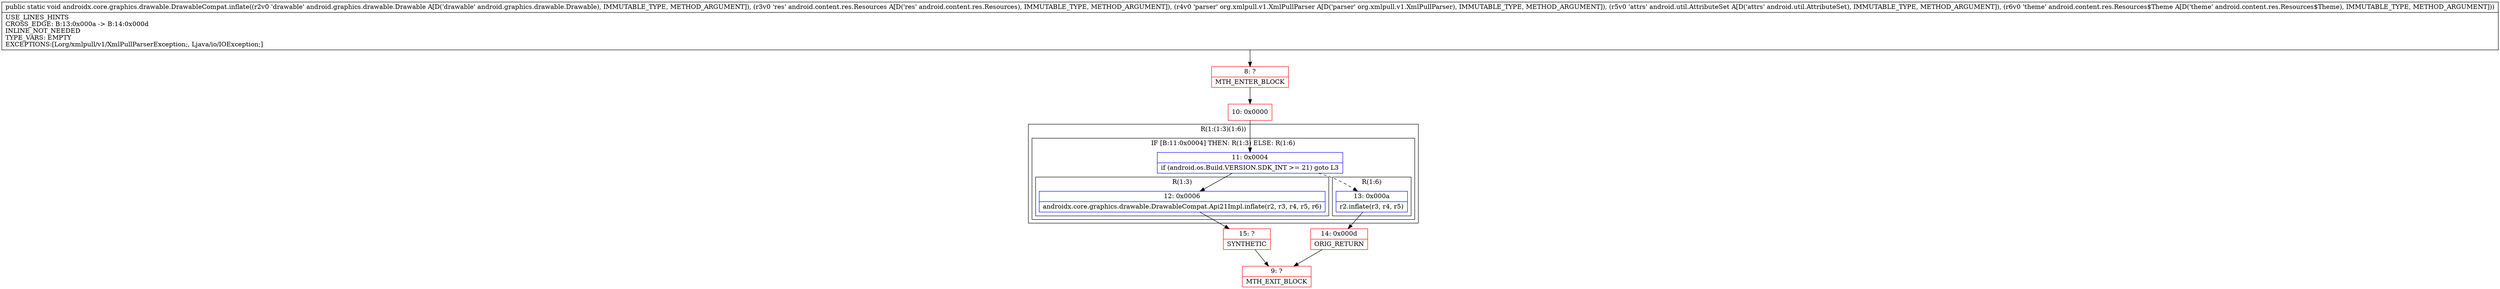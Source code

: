 digraph "CFG forandroidx.core.graphics.drawable.DrawableCompat.inflate(Landroid\/graphics\/drawable\/Drawable;Landroid\/content\/res\/Resources;Lorg\/xmlpull\/v1\/XmlPullParser;Landroid\/util\/AttributeSet;Landroid\/content\/res\/Resources$Theme;)V" {
subgraph cluster_Region_1613645367 {
label = "R(1:(1:3)(1:6))";
node [shape=record,color=blue];
subgraph cluster_IfRegion_573733706 {
label = "IF [B:11:0x0004] THEN: R(1:3) ELSE: R(1:6)";
node [shape=record,color=blue];
Node_11 [shape=record,label="{11\:\ 0x0004|if (android.os.Build.VERSION.SDK_INT \>= 21) goto L3\l}"];
subgraph cluster_Region_1659586836 {
label = "R(1:3)";
node [shape=record,color=blue];
Node_12 [shape=record,label="{12\:\ 0x0006|androidx.core.graphics.drawable.DrawableCompat.Api21Impl.inflate(r2, r3, r4, r5, r6)\l}"];
}
subgraph cluster_Region_1037872637 {
label = "R(1:6)";
node [shape=record,color=blue];
Node_13 [shape=record,label="{13\:\ 0x000a|r2.inflate(r3, r4, r5)\l}"];
}
}
}
Node_8 [shape=record,color=red,label="{8\:\ ?|MTH_ENTER_BLOCK\l}"];
Node_10 [shape=record,color=red,label="{10\:\ 0x0000}"];
Node_15 [shape=record,color=red,label="{15\:\ ?|SYNTHETIC\l}"];
Node_9 [shape=record,color=red,label="{9\:\ ?|MTH_EXIT_BLOCK\l}"];
Node_14 [shape=record,color=red,label="{14\:\ 0x000d|ORIG_RETURN\l}"];
MethodNode[shape=record,label="{public static void androidx.core.graphics.drawable.DrawableCompat.inflate((r2v0 'drawable' android.graphics.drawable.Drawable A[D('drawable' android.graphics.drawable.Drawable), IMMUTABLE_TYPE, METHOD_ARGUMENT]), (r3v0 'res' android.content.res.Resources A[D('res' android.content.res.Resources), IMMUTABLE_TYPE, METHOD_ARGUMENT]), (r4v0 'parser' org.xmlpull.v1.XmlPullParser A[D('parser' org.xmlpull.v1.XmlPullParser), IMMUTABLE_TYPE, METHOD_ARGUMENT]), (r5v0 'attrs' android.util.AttributeSet A[D('attrs' android.util.AttributeSet), IMMUTABLE_TYPE, METHOD_ARGUMENT]), (r6v0 'theme' android.content.res.Resources$Theme A[D('theme' android.content.res.Resources$Theme), IMMUTABLE_TYPE, METHOD_ARGUMENT]))  | USE_LINES_HINTS\lCROSS_EDGE: B:13:0x000a \-\> B:14:0x000d\lINLINE_NOT_NEEDED\lTYPE_VARS: EMPTY\lEXCEPTIONS:[Lorg\/xmlpull\/v1\/XmlPullParserException;, Ljava\/io\/IOException;]\l}"];
MethodNode -> Node_8;Node_11 -> Node_12;
Node_11 -> Node_13[style=dashed];
Node_12 -> Node_15;
Node_13 -> Node_14;
Node_8 -> Node_10;
Node_10 -> Node_11;
Node_15 -> Node_9;
Node_14 -> Node_9;
}

